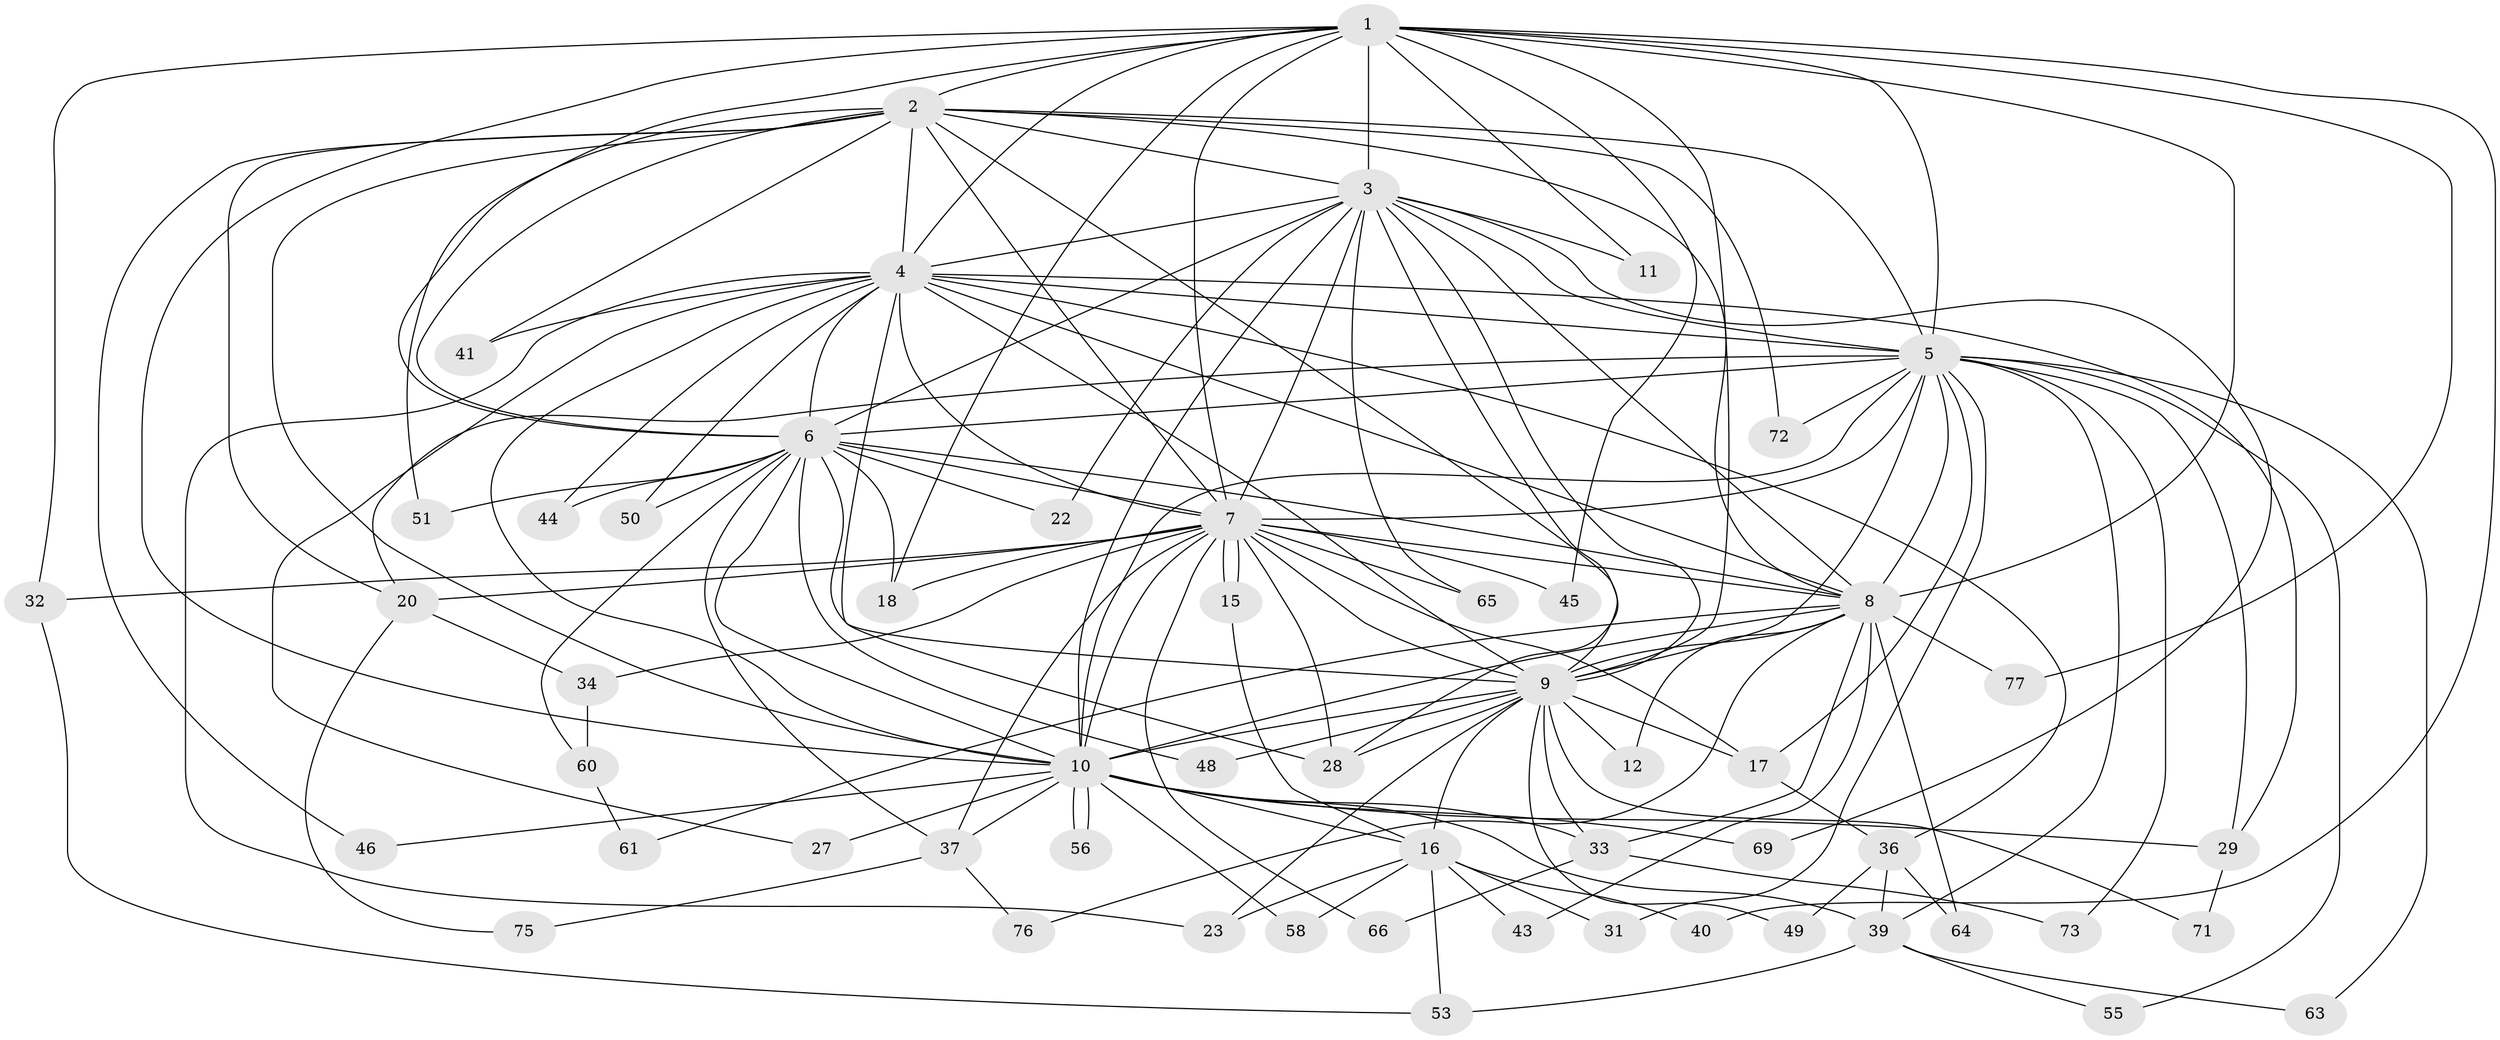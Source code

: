 // Generated by graph-tools (version 1.1) at 2025/51/02/27/25 19:51:50]
// undirected, 56 vertices, 149 edges
graph export_dot {
graph [start="1"]
  node [color=gray90,style=filled];
  1 [super="+24"];
  2 [super="+62"];
  3 [super="+42"];
  4 [super="+25"];
  5 [super="+14"];
  6 [super="+30"];
  7 [super="+19"];
  8 [super="+13"];
  9 [super="+21"];
  10 [super="+54"];
  11;
  12;
  15;
  16 [super="+68"];
  17 [super="+74"];
  18 [super="+35"];
  20 [super="+26"];
  22;
  23 [super="+70"];
  27;
  28 [super="+67"];
  29 [super="+47"];
  31;
  32;
  33 [super="+38"];
  34;
  36;
  37 [super="+52"];
  39 [super="+57"];
  40;
  41;
  43;
  44;
  45;
  46;
  48;
  49;
  50;
  51;
  53 [super="+59"];
  55;
  56;
  58;
  60;
  61;
  63;
  64;
  65;
  66;
  69;
  71;
  72;
  73;
  75;
  76;
  77;
  1 -- 2 [weight=2];
  1 -- 3;
  1 -- 4;
  1 -- 5;
  1 -- 6;
  1 -- 7;
  1 -- 8;
  1 -- 9 [weight=2];
  1 -- 10;
  1 -- 11;
  1 -- 32;
  1 -- 40;
  1 -- 45;
  1 -- 77;
  1 -- 18;
  2 -- 3;
  2 -- 4;
  2 -- 5;
  2 -- 6;
  2 -- 7;
  2 -- 8;
  2 -- 9;
  2 -- 10;
  2 -- 41;
  2 -- 46;
  2 -- 51;
  2 -- 72;
  2 -- 20;
  3 -- 4;
  3 -- 5;
  3 -- 6;
  3 -- 7;
  3 -- 8;
  3 -- 9;
  3 -- 10;
  3 -- 11;
  3 -- 22;
  3 -- 65;
  3 -- 69;
  3 -- 28;
  4 -- 5;
  4 -- 6 [weight=2];
  4 -- 7;
  4 -- 8 [weight=3];
  4 -- 9;
  4 -- 10;
  4 -- 23;
  4 -- 27;
  4 -- 28;
  4 -- 29;
  4 -- 36;
  4 -- 44;
  4 -- 41;
  4 -- 50;
  5 -- 6 [weight=2];
  5 -- 7;
  5 -- 8;
  5 -- 9;
  5 -- 10;
  5 -- 17;
  5 -- 20;
  5 -- 29;
  5 -- 31;
  5 -- 55;
  5 -- 63;
  5 -- 72;
  5 -- 73;
  5 -- 39;
  6 -- 7;
  6 -- 8;
  6 -- 9;
  6 -- 10;
  6 -- 18;
  6 -- 22;
  6 -- 37;
  6 -- 44;
  6 -- 50;
  6 -- 51;
  6 -- 60;
  6 -- 48;
  7 -- 8;
  7 -- 9;
  7 -- 10 [weight=2];
  7 -- 15;
  7 -- 15;
  7 -- 18;
  7 -- 20 [weight=2];
  7 -- 28;
  7 -- 32;
  7 -- 34;
  7 -- 37;
  7 -- 45;
  7 -- 65;
  7 -- 66;
  7 -- 17;
  8 -- 9;
  8 -- 10;
  8 -- 12;
  8 -- 33;
  8 -- 43;
  8 -- 61;
  8 -- 64;
  8 -- 76;
  8 -- 77;
  9 -- 10;
  9 -- 12;
  9 -- 16;
  9 -- 17;
  9 -- 33;
  9 -- 48;
  9 -- 49;
  9 -- 71;
  9 -- 23;
  9 -- 28;
  10 -- 27;
  10 -- 39;
  10 -- 46;
  10 -- 56;
  10 -- 56;
  10 -- 69;
  10 -- 58;
  10 -- 37;
  10 -- 33;
  10 -- 29;
  10 -- 16;
  15 -- 16;
  16 -- 31;
  16 -- 40;
  16 -- 43;
  16 -- 53;
  16 -- 58;
  16 -- 23;
  17 -- 36;
  20 -- 34;
  20 -- 75;
  29 -- 71;
  32 -- 53;
  33 -- 66;
  33 -- 73;
  34 -- 60;
  36 -- 39;
  36 -- 49;
  36 -- 64;
  37 -- 76;
  37 -- 75;
  39 -- 55;
  39 -- 63;
  39 -- 53;
  60 -- 61;
}
